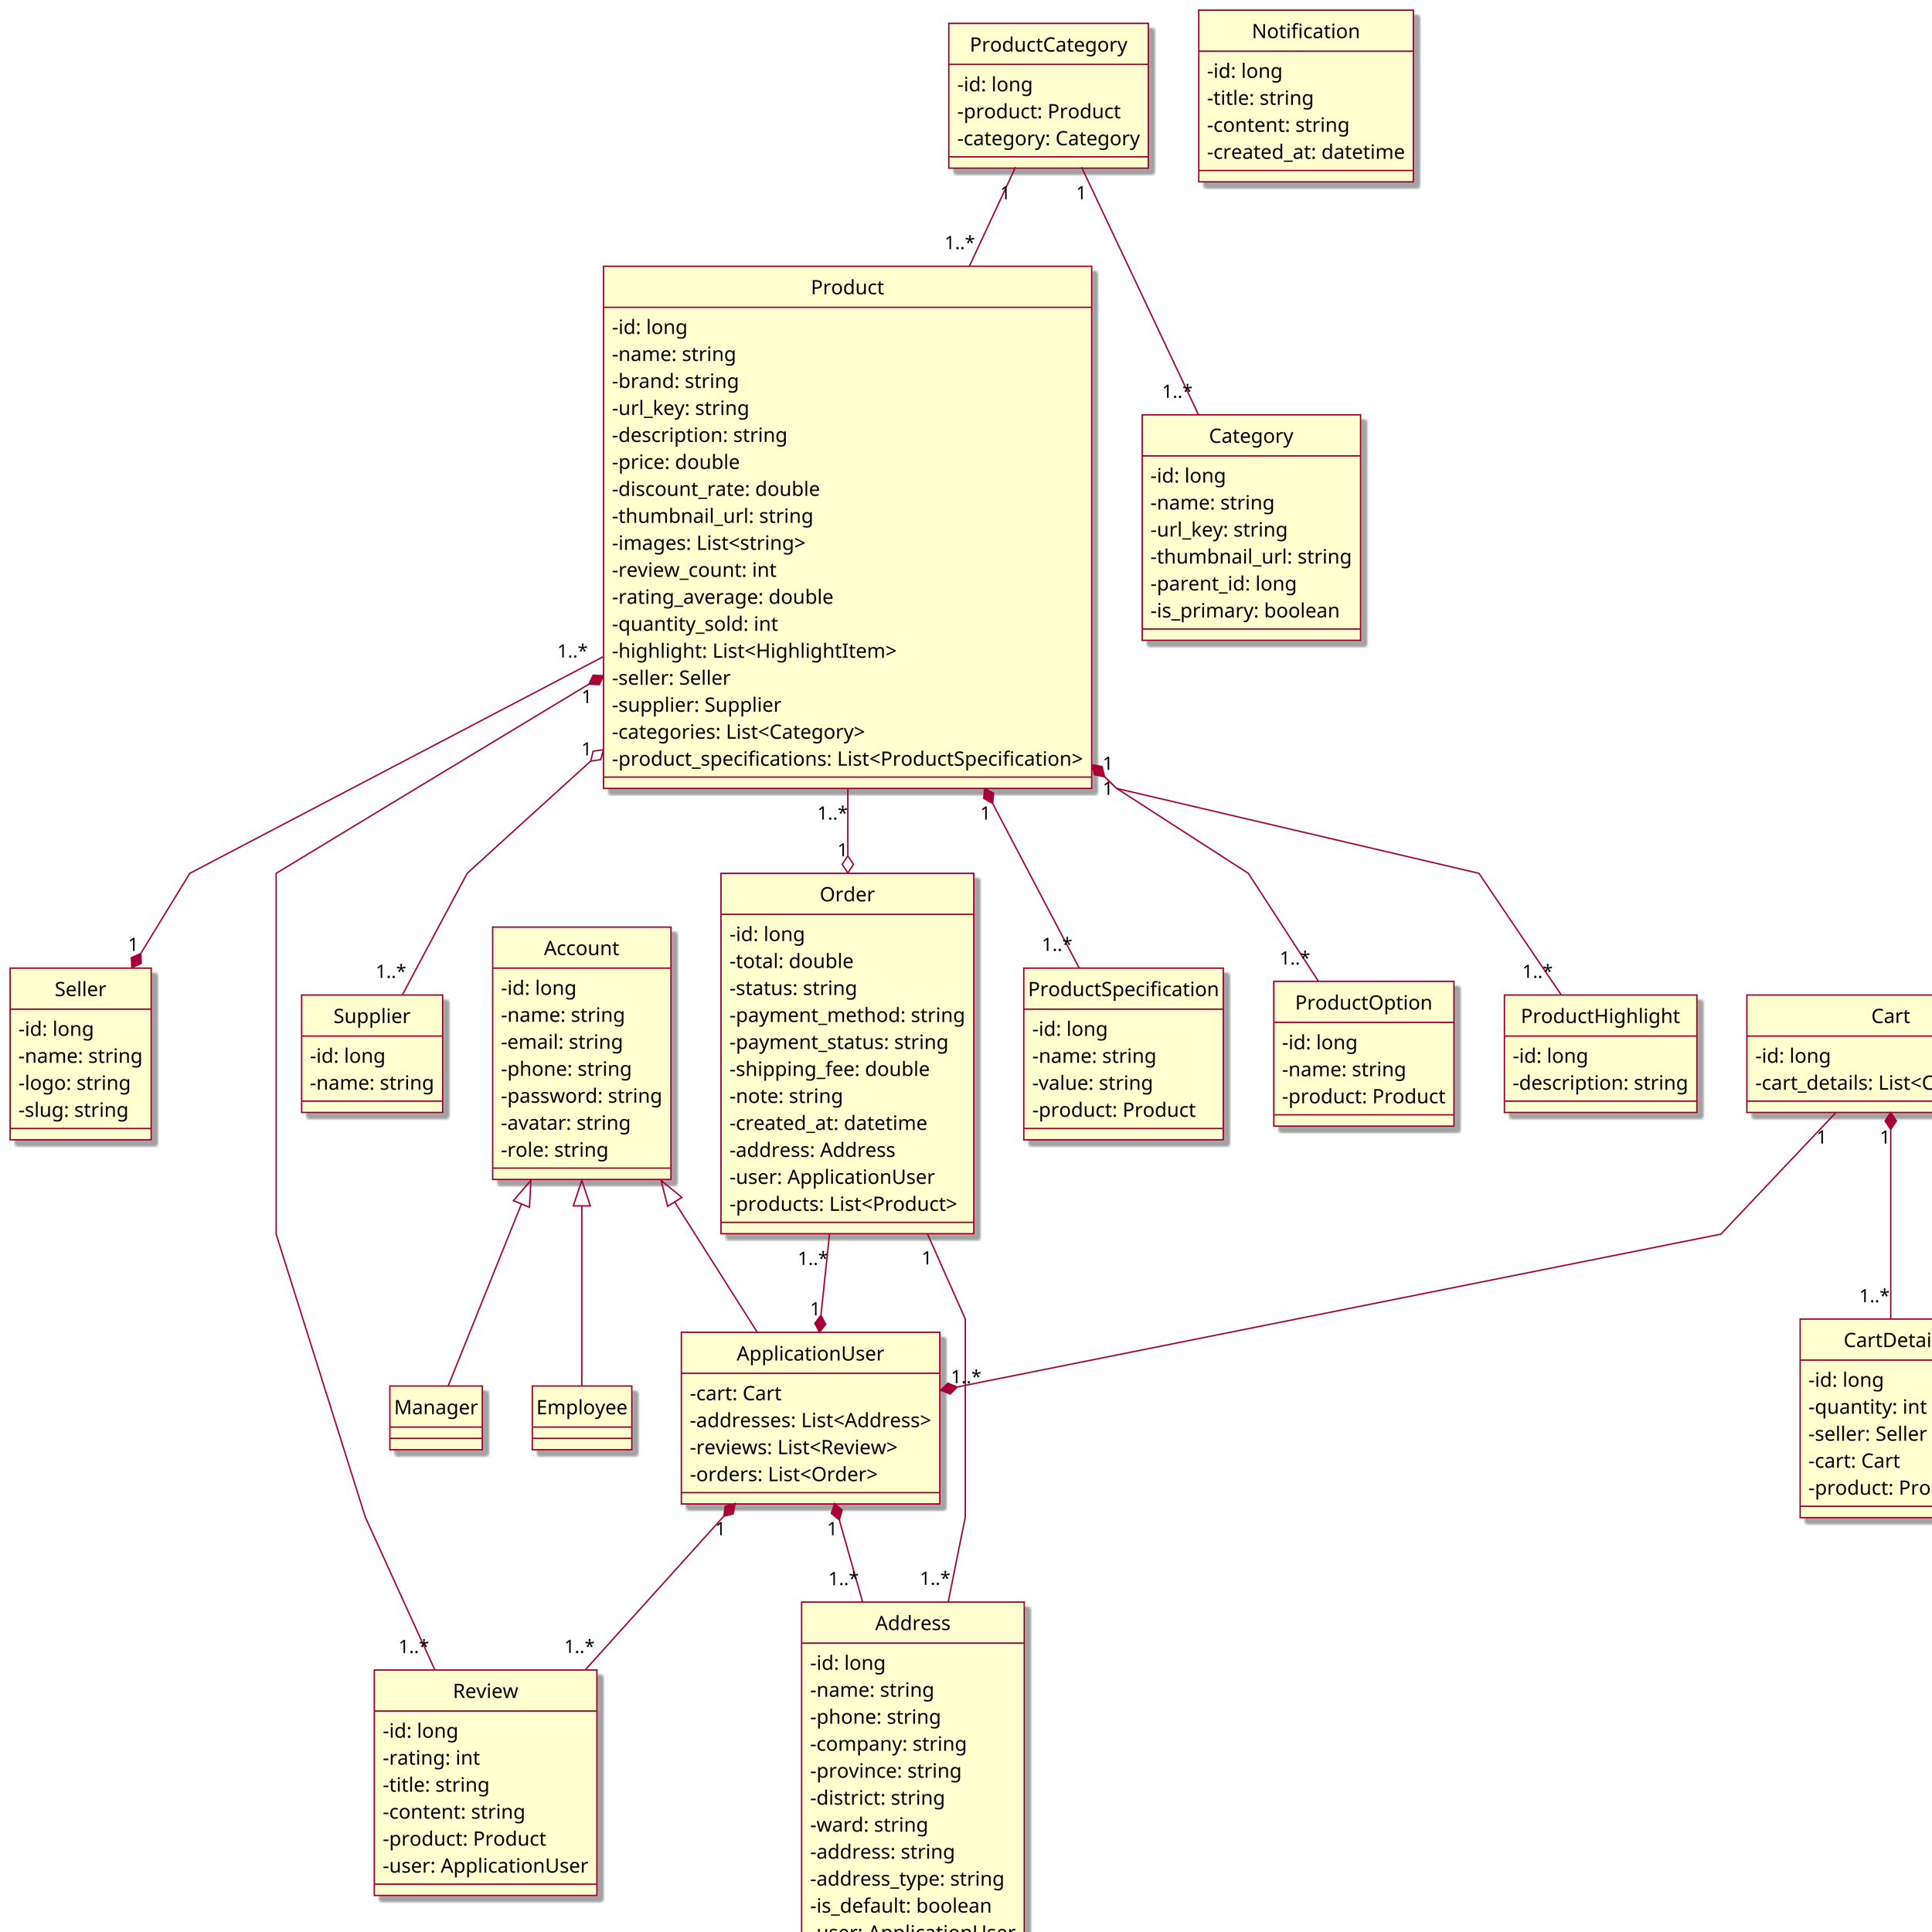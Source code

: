 @startuml Class Diagram

skin rose
skinparam classAttributeIconSize 0
' skinparam linetype ortho
skinparam linetype polyline
hide circle
scale 3

' Product
class Product{
    - id: long
    - name: string
    - brand: string
    - url_key: string
    - description: string
    - price: double
    - discount_rate: double
    - thumbnail_url: string
    - images: List<string>
    - review_count: int
    - rating_average: double
    - quantity_sold: int
    - highlight: List<HighlightItem>
    - seller: Seller
    - supplier: Supplier
    - categories: List<Category>
    - product_specifications: List<ProductSpecification>
}

class Supplier{
    - id: long
    - name: string
}

class ProductSpecification{
    - id: long
    - name: string
    - value: string
    - product: Product
}

class ProductOption{
    - id: long
    - name: string
    - product: Product
}

class ProductCategory{
    - id: long
    - product: Product
    - category: Category
}

class ProductHighlight{
    - id: long
    - description: string
}

class Seller{
    - id: long
    - name: string
    - logo: string
    - slug: string
}

' Category
class Category{
    - id: long
    - name: string
    - url_key: string
    - thumbnail_url: string
    - parent_id: long
    - is_primary: boolean
}

' Review
class Review{
    - id: long
    - rating: int
    - title: string
    - content: string
    - product: Product
    - user: ApplicationUser
}

' User
class ApplicationUser{
    
    - cart: Cart
    - addresses: List<Address>
    - reviews: List<Review>
    - orders: List<Order>
}


class Account{
    - id: long
    - name: string
    - email: string
    - phone: string
    - password: string
    - avatar: string
    - role: string
}

class Manager{
    
}

class Employee{
    
}

class Address{
    - id: long
    - name: string
    - phone: string
    - company: string
    - province: string
    - district: string
    - ward: string
    - address: string
    - address_type: string
    - is_default: boolean
    - user: ApplicationUser
}


' Cart
class Cart{
    - id: long
    - cart_details: List<CartDetail>
}

class CartDetail{
    - id: long
    - quantity: int
    - seller: Seller
    - cart: Cart
    - product: Product
}

' Order
class Order{
    - id: long
    - total: double
    - status: string
    - payment_method: string
    - payment_status: string
    - shipping_fee: double
    - note: string
    - created_at: datetime
    - address: Address
    - user: ApplicationUser
    - products: List<Product>
}

' Notification
class Notification{
    - id: long
    - title: string
    - content: string
    - created_at: datetime
}

Product "1" *-- "1..*" ProductSpecification
Product "1" *-- "1..*" ProductOption
Product "1..* "--* "1" Seller
Product "1" o-- "1..*" Supplier
Product "1" *-- "1..*" Review
Product "1..*" --o "1" Order
Product "1" *-- "1..*" ProductHighlight

ProductCategory "1" -- "1..*" Product
ProductCategory "1" -- "1..*" Category

ApplicationUser "1" *-- "1..*" Address
ApplicationUser "1" *-- "1..*" Review

Cart "1" --* "1..*" ApplicationUser
Cart "1" *-- "1..*" CartDetail

Order "1..*" --* "1" ApplicationUser
Order "1" -- "1..*" Address

Account <|-- ApplicationUser
Account <|-- Manager
Account <|-- Employee

@enduml